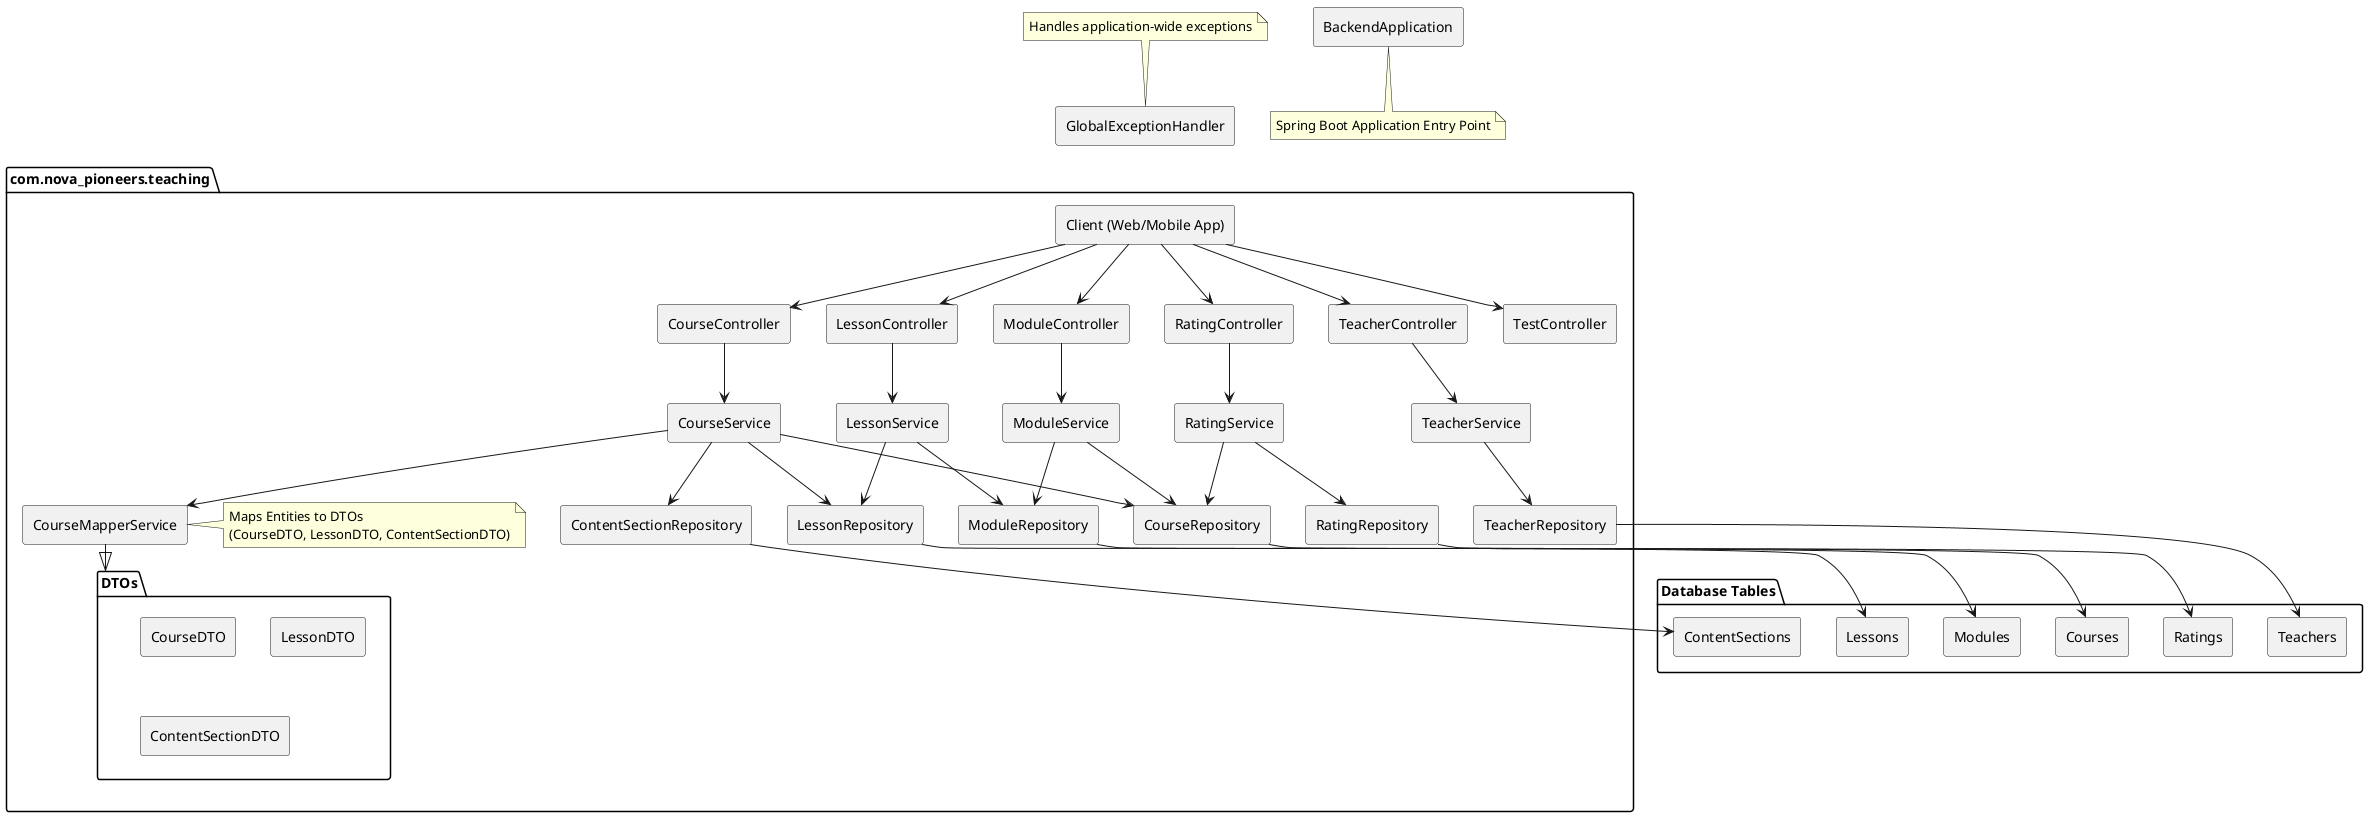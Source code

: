 @startuml "Teacher and Course Management Services - Component View"
skinparam componentStyle rectangle

package "com.nova_pioneers.teaching" {

    [Client (Web/Mobile App)] --> [CourseController]
    [Client (Web/Mobile App)] --> [LessonController]
    [Client (Web/Mobile App)] --> [ModuleController]
    [Client (Web/Mobile App)] --> [RatingController]
    [Client (Web/Mobile App)] --> [TeacherController]
    [Client (Web/Mobile App)] --> [TestController]

    [CourseController] --> [CourseService]
    [LessonController] --> [LessonService]
    [ModuleController] --> [ModuleService]
    [RatingController] --> [RatingService]
    [TeacherController] --> [TeacherService]

    [CourseService] --> [CourseRepository]
    [CourseService] --> [LessonRepository]
    [CourseService] --> [ContentSectionRepository]
    [CourseService] --> [CourseMapperService]

    [LessonService] --> [LessonRepository]
    [LessonService] --> [ModuleRepository]

    [ModuleService] --> [ModuleRepository]
    [ModuleService] --> [CourseRepository]

    [RatingService] --> [RatingRepository]
    [RatingService] --> [CourseRepository]

    [TeacherService] --> [TeacherRepository]

    [CourseMapperService] --|> [DTOs]
    note right of [CourseMapperService]: Maps Entities to DTOs\n(CourseDTO, LessonDTO, ContentSectionDTO)

}

package "DTOs" {
  [CourseDTO]
  [LessonDTO]
  [ContentSectionDTO]
}

package "Database Tables" {
    [Teachers]
    [Courses]
    [Modules]
    [Lessons]
    [ContentSections]
    [Ratings]
}

[TeacherRepository] --> [Teachers]
[CourseRepository] --> [Courses]
[ModuleRepository] --> [Modules]
[LessonRepository] --> [Lessons]
[ContentSectionRepository] --> [ContentSections]
[RatingRepository] --> [Ratings]


note "Spring Boot Application Entry Point" as N1
[BackendApplication] .. N1
[GlobalExceptionHandler] -[hidden]-> [Client (Web/Mobile App)]
note top of [GlobalExceptionHandler]: Handles application-wide exceptions

@enduml
